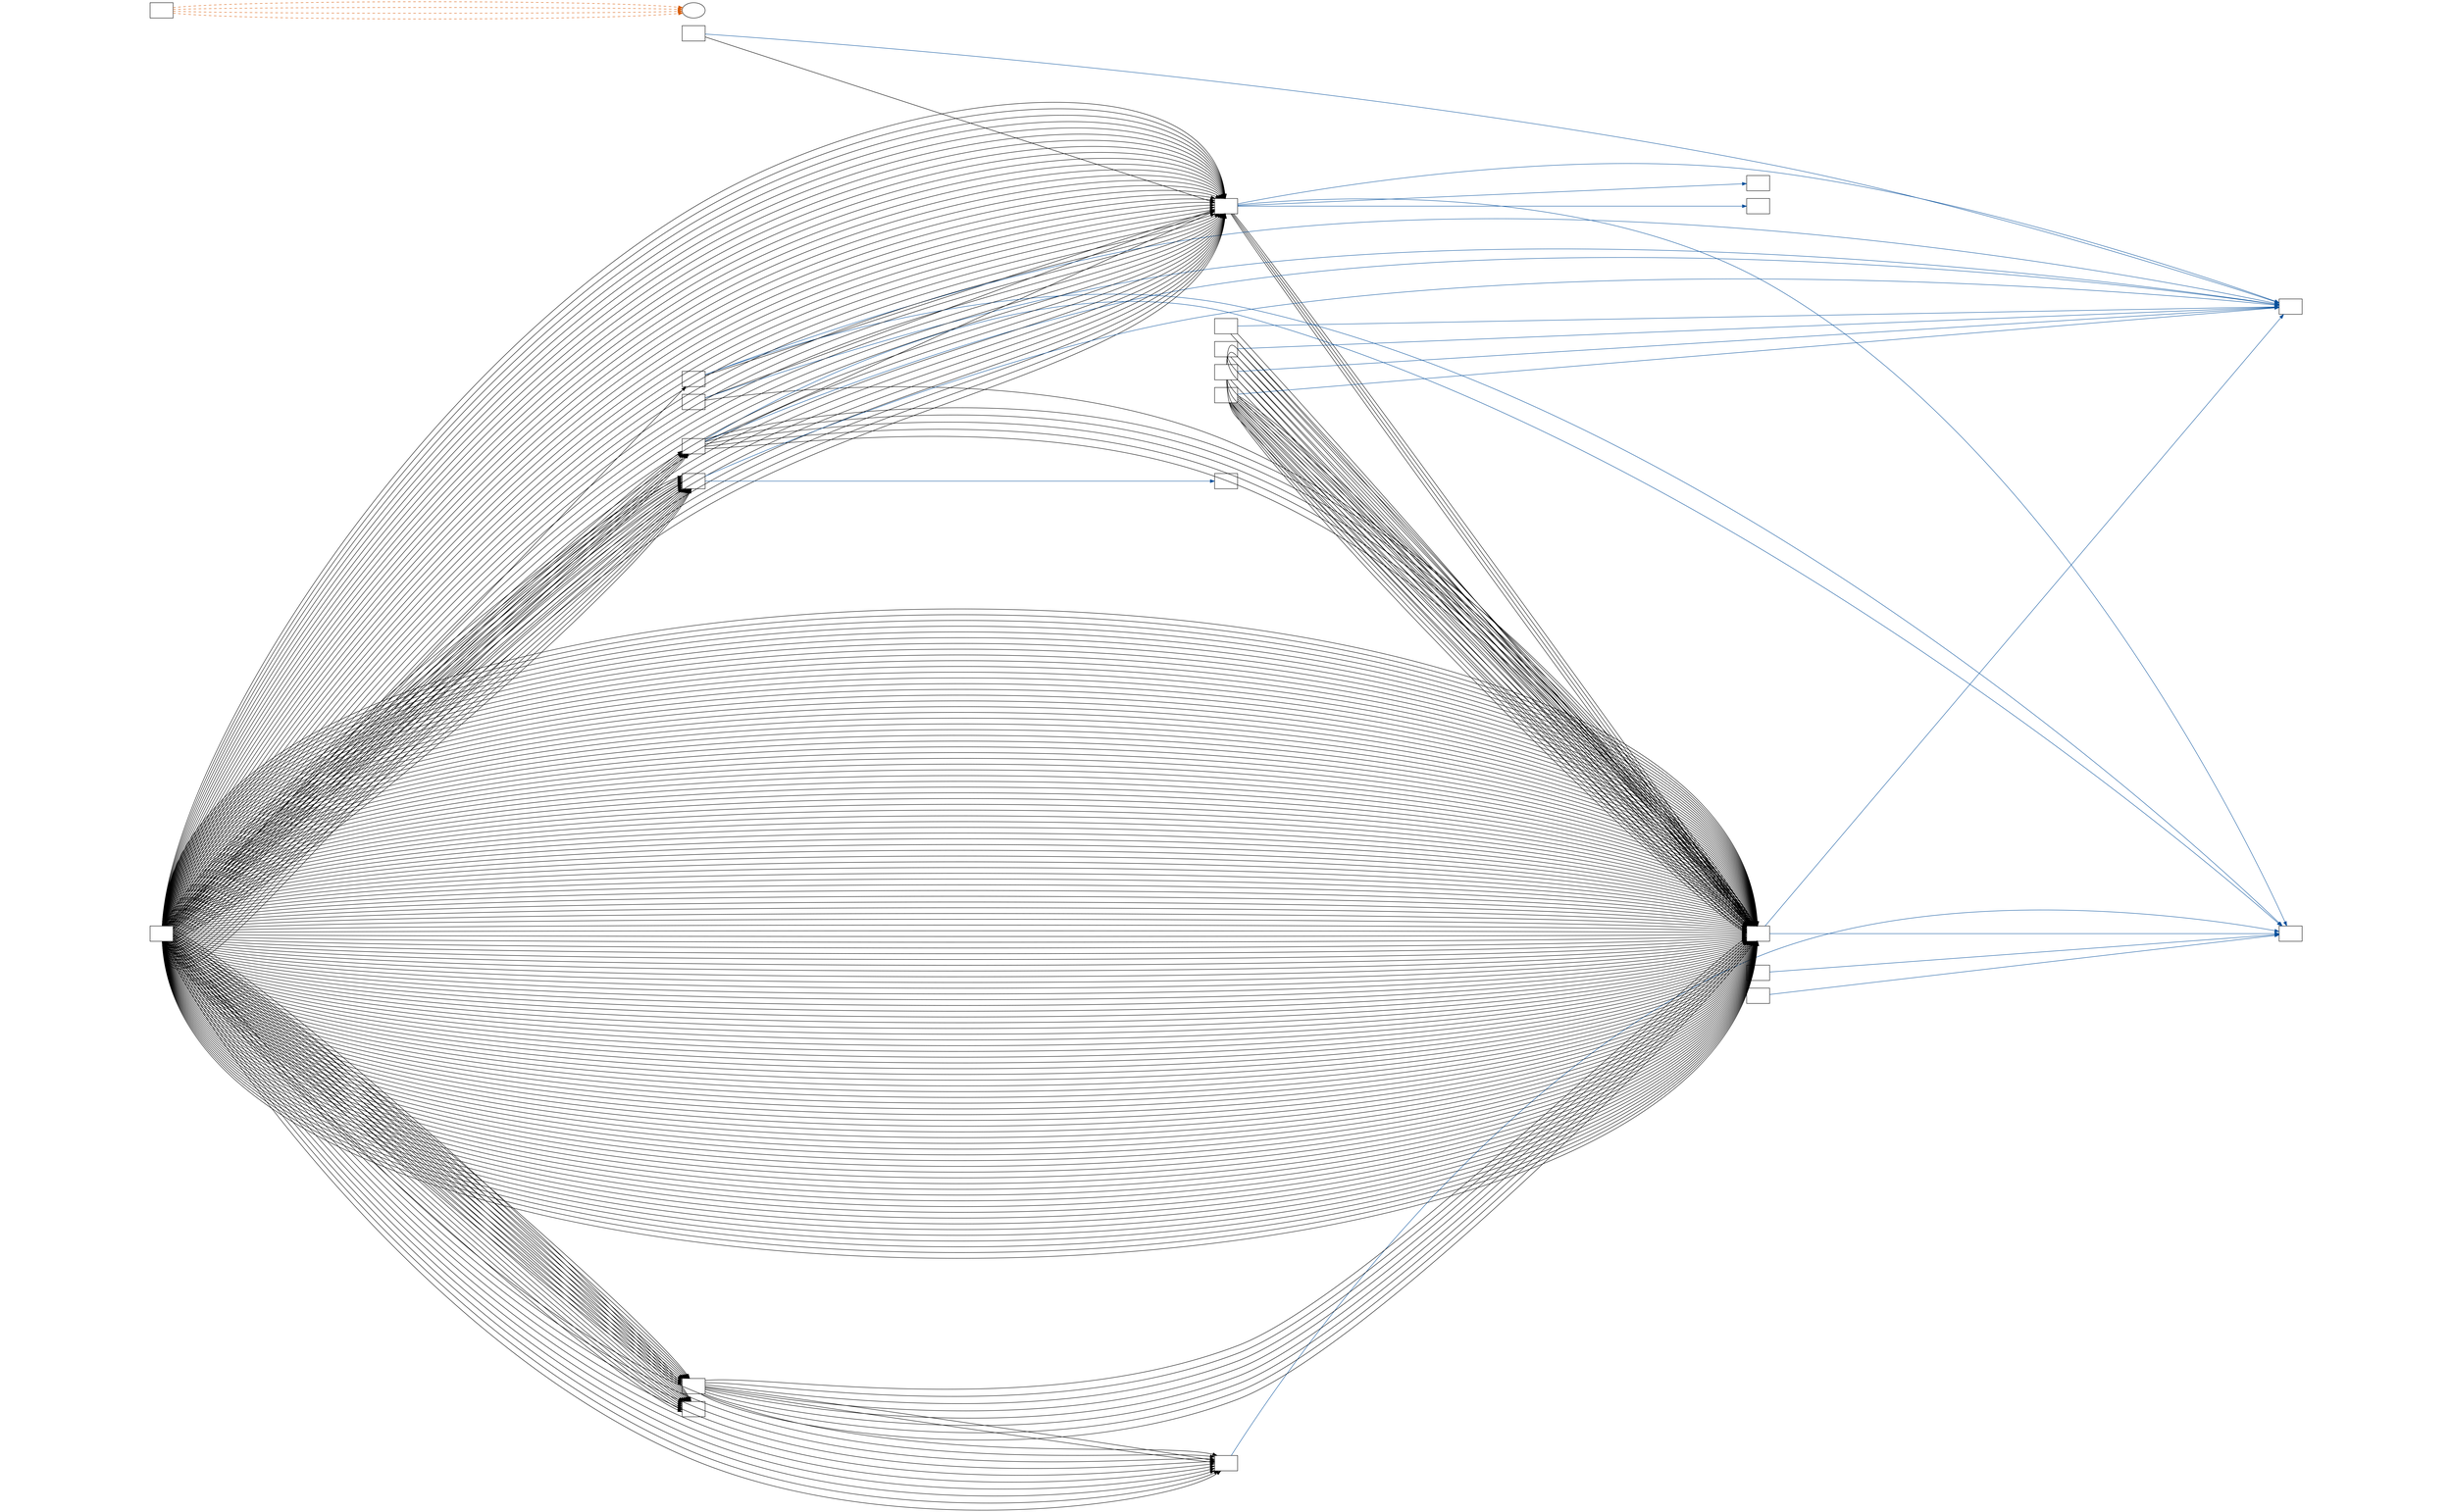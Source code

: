 digraph{
ratio=0.6;
rankdir = LR;node [shape=box; fontsize = 16; label = ""];
"event-management-v1";
"asset-management-v1";
"device-management-v1";
"event-sources-v1";
"rule-processing-v1";
"batch-operations-v1";
"command-delivery-v1";
"inbound-processing-v1";
"device-state-v1";
"web-rest-v1";
"event-search-v1";
"instance-management-v1";
"schedule-managements-v1";
"outbound-connectors-v1";
"device-registration-v1";
"label-generation-v1";
"streaming-media-v1";
"event-management-v1" -> "device-management-v1";
"event-management-v1" -> "device-management-v1";
"event-management-v1" -> "device-management-v1";
"event-management-v1" -> "device-management-v1";
"event-management-v1" -> "cp-kafka"[color="#08519c"];
"event-management-v1" -> "mongodb"[color="#08519c"];
"event-management-v1" -> "influxdb"[color="#08519c"];
"event-management-v1" -> "cassandra"[color="#08519c"];
"asset-management-v1" -> "mongodb"[color="#08519c"];
"device-management-v1" -> "cp-kafka"[color="#08519c"];
"device-management-v1" -> "mongodb"[color="#08519c"];
"event-sources-v1" -> "event-management-v1";
"event-sources-v1" -> "cp-kafka"[color="#08519c"];
"rule-processing-v1" -> "device-management-v1";
"rule-processing-v1" -> "event-management-v1";
"rule-processing-v1" -> "cp-kafka"[color="#08519c"];
"batch-operations-v1" -> "event-management-v1";
"batch-operations-v1" -> "device-management-v1";
"batch-operations-v1" -> "device-management-v1";
"batch-operations-v1" -> "device-management-v1";
"batch-operations-v1" -> "device-management-v1";
"batch-operations-v1" -> "device-management-v1";
"batch-operations-v1" -> "cp-kafka"[color="#08519c"];
"batch-operations-v1" -> "mongodb"[color="#08519c"];
"command-delivery-v1" -> "device-management-v1";
"command-delivery-v1" -> "device-management-v1";
"command-delivery-v1" -> "device-management-v1";
"command-delivery-v1" -> "device-management-v1";
"command-delivery-v1" -> "device-management-v1";
"command-delivery-v1" -> "device-management-v1";
"command-delivery-v1" -> "cp-kafka"[color="#08519c"];
"inbound-processing-v1" -> "device-management-v1";
"inbound-processing-v1" -> "device-management-v1";
"inbound-processing-v1" -> "cp-kafka"[color="#08519c"];
"device-state-v1" -> "event-management-v1";
"device-state-v1" -> "cp-kafka"[color="#08519c"];
"device-state-v1" -> "mongodb"[color="#08519c"];
"web-rest-v1" -> "device-management-v1";
"web-rest-v1" -> "device-management-v1";
"web-rest-v1" -> "device-management-v1";
"web-rest-v1" -> "device-management-v1";
"web-rest-v1" -> "device-management-v1";
"web-rest-v1" -> "device-management-v1";
"web-rest-v1" -> "device-management-v1";
"web-rest-v1" -> "device-management-v1";
"web-rest-v1" -> "device-management-v1";
"web-rest-v1" -> "device-management-v1";
"web-rest-v1" -> "device-management-v1";
"web-rest-v1" -> "device-management-v1";
"web-rest-v1" -> "device-management-v1";
"web-rest-v1" -> "device-management-v1";
"web-rest-v1" -> "device-management-v1";
"web-rest-v1" -> "device-management-v1";
"web-rest-v1" -> "device-management-v1";
"web-rest-v1" -> "device-management-v1";
"web-rest-v1" -> "device-management-v1";
"web-rest-v1" -> "device-management-v1";
"web-rest-v1" -> "device-management-v1";
"web-rest-v1" -> "device-management-v1";
"web-rest-v1" -> "device-management-v1";
"web-rest-v1" -> "device-management-v1";
"web-rest-v1" -> "device-management-v1";
"web-rest-v1" -> "device-management-v1";
"web-rest-v1" -> "device-management-v1";
"web-rest-v1" -> "device-management-v1";
"web-rest-v1" -> "device-management-v1";
"web-rest-v1" -> "device-management-v1";
"web-rest-v1" -> "device-management-v1";
"web-rest-v1" -> "device-management-v1";
"web-rest-v1" -> "device-management-v1";
"web-rest-v1" -> "device-management-v1";
"web-rest-v1" -> "device-management-v1";
"web-rest-v1" -> "device-management-v1";
"web-rest-v1" -> "device-management-v1";
"web-rest-v1" -> "device-management-v1";
"web-rest-v1" -> "device-management-v1";
"web-rest-v1" -> "device-management-v1";
"web-rest-v1" -> "device-management-v1";
"web-rest-v1" -> "device-management-v1";
"web-rest-v1" -> "device-management-v1";
"web-rest-v1" -> "device-management-v1";
"web-rest-v1" -> "device-management-v1";
"web-rest-v1" -> "device-management-v1";
"web-rest-v1" -> "device-management-v1";
"web-rest-v1" -> "device-management-v1";
"web-rest-v1" -> "device-management-v1";
"web-rest-v1" -> "device-management-v1";
"web-rest-v1" -> "device-management-v1";
"web-rest-v1" -> "device-management-v1";
"web-rest-v1" -> "device-management-v1";
"web-rest-v1" -> "device-management-v1";
"web-rest-v1" -> "device-management-v1";
"web-rest-v1" -> "device-management-v1";
"web-rest-v1" -> "device-management-v1";
"web-rest-v1" -> "device-management-v1";
"web-rest-v1" -> "device-management-v1";
"web-rest-v1" -> "device-management-v1";
"web-rest-v1" -> "device-management-v1";
"web-rest-v1" -> "device-management-v1";
"web-rest-v1" -> "device-management-v1";
"web-rest-v1" -> "device-management-v1";
"web-rest-v1" -> "device-management-v1";
"web-rest-v1" -> "device-management-v1";
"web-rest-v1" -> "device-management-v1";
"web-rest-v1" -> "device-management-v1";
"web-rest-v1" -> "device-management-v1";
"web-rest-v1" -> "device-management-v1";
"web-rest-v1" -> "device-management-v1";
"web-rest-v1" -> "device-management-v1";
"web-rest-v1" -> "device-management-v1";
"web-rest-v1" -> "device-management-v1";
"web-rest-v1" -> "device-management-v1";
"web-rest-v1" -> "device-management-v1";
"web-rest-v1" -> "device-management-v1";
"web-rest-v1" -> "device-management-v1";
"web-rest-v1" -> "device-management-v1";
"web-rest-v1" -> "device-management-v1";
"web-rest-v1" -> "device-management-v1";
"web-rest-v1" -> "device-management-v1";
"web-rest-v1" -> "device-management-v1";
"web-rest-v1" -> "device-management-v1";
"web-rest-v1" -> "device-management-v1";
"web-rest-v1" -> "device-management-v1";
"web-rest-v1" -> "device-management-v1";
"web-rest-v1" -> "device-management-v1";
"web-rest-v1" -> "device-management-v1";
"web-rest-v1" -> "device-management-v1";
"web-rest-v1" -> "device-management-v1";
"web-rest-v1" -> "device-management-v1";
"web-rest-v1" -> "device-management-v1";
"web-rest-v1" -> "device-management-v1";
"web-rest-v1" -> "device-management-v1";
"web-rest-v1" -> "device-management-v1";
"web-rest-v1" -> "device-management-v1";
"web-rest-v1" -> "device-management-v1";
"web-rest-v1" -> "device-management-v1";
"web-rest-v1" -> "device-management-v1";
"web-rest-v1" -> "device-management-v1";
"web-rest-v1" -> "device-management-v1";
"web-rest-v1" -> "device-management-v1";
"web-rest-v1" -> "device-management-v1";
"web-rest-v1" -> "device-management-v1";
"web-rest-v1" -> "device-management-v1";
"web-rest-v1" -> "device-management-v1";
"web-rest-v1" -> "device-management-v1";
"web-rest-v1" -> "device-management-v1";
"web-rest-v1" -> "device-management-v1";
"web-rest-v1" -> "device-management-v1";
"web-rest-v1" -> "device-management-v1";
"web-rest-v1" -> "device-management-v1";
"web-rest-v1" -> "device-management-v1";
"web-rest-v1" -> "instance-management-v1";
"web-rest-v1" -> "instance-management-v1";
"web-rest-v1" -> "instance-management-v1";
"web-rest-v1" -> "instance-management-v1";
"web-rest-v1" -> "instance-management-v1";
"web-rest-v1" -> "instance-management-v1";
"web-rest-v1" -> "instance-management-v1";
"web-rest-v1" -> "instance-management-v1";
"web-rest-v1" -> "instance-management-v1";
"web-rest-v1" -> "instance-management-v1";
"web-rest-v1" -> "instance-management-v1";
"web-rest-v1" -> "instance-management-v1";
"web-rest-v1" -> "instance-management-v1";
"web-rest-v1" -> "instance-management-v1";
"web-rest-v1" -> "instance-management-v1";
"web-rest-v1" -> "instance-management-v1";
"web-rest-v1" -> "instance-management-v1";
"web-rest-v1" -> "event-management-v1";
"web-rest-v1" -> "event-management-v1";
"web-rest-v1" -> "event-management-v1";
"web-rest-v1" -> "event-management-v1";
"web-rest-v1" -> "event-management-v1";
"web-rest-v1" -> "event-management-v1";
"web-rest-v1" -> "event-management-v1";
"web-rest-v1" -> "event-management-v1";
"web-rest-v1" -> "event-management-v1";
"web-rest-v1" -> "event-management-v1";
"web-rest-v1" -> "event-management-v1";
"web-rest-v1" -> "event-management-v1";
"web-rest-v1" -> "event-management-v1";
"web-rest-v1" -> "event-management-v1";
"web-rest-v1" -> "event-management-v1";
"web-rest-v1" -> "event-management-v1";
"web-rest-v1" -> "event-management-v1";
"web-rest-v1" -> "event-management-v1";
"web-rest-v1" -> "event-management-v1";
"web-rest-v1" -> "event-management-v1";
"web-rest-v1" -> "event-management-v1";
"web-rest-v1" -> "event-management-v1";
"web-rest-v1" -> "event-management-v1";
"web-rest-v1" -> "event-management-v1";
"web-rest-v1" -> "event-management-v1";
"web-rest-v1" -> "event-management-v1";
"web-rest-v1" -> "event-management-v1";
"web-rest-v1" -> "event-management-v1";
"web-rest-v1" -> "event-management-v1";
"web-rest-v1" -> "event-management-v1";
"web-rest-v1" -> "event-management-v1";
"web-rest-v1" -> "event-management-v1";
"web-rest-v1" -> "event-management-v1";
"web-rest-v1" -> "event-management-v1";
"web-rest-v1" -> "event-management-v1";
"web-rest-v1" -> "event-management-v1";
"web-rest-v1" -> "event-management-v1";
"web-rest-v1" -> "event-management-v1";
"web-rest-v1" -> "event-management-v1";
"web-rest-v1" -> "event-management-v1";
"web-rest-v1" -> "event-management-v1";
"web-rest-v1" -> "label-generation-v1";
"web-rest-v1" -> "label-generation-v1";
"web-rest-v1" -> "label-generation-v1";
"web-rest-v1" -> "label-generation-v1";
"web-rest-v1" -> "label-generation-v1";
"web-rest-v1" -> "label-generation-v1";
"web-rest-v1" -> "label-generation-v1";
"web-rest-v1" -> "label-generation-v1";
"web-rest-v1" -> "label-generation-v1";
"web-rest-v1" -> "label-generation-v1";
"web-rest-v1" -> "asset-management-v1";
"web-rest-v1" -> "asset-management-v1";
"web-rest-v1" -> "asset-management-v1";
"web-rest-v1" -> "asset-management-v1";
"web-rest-v1" -> "asset-management-v1";
"web-rest-v1" -> "asset-management-v1";
"web-rest-v1" -> "asset-management-v1";
"web-rest-v1" -> "asset-management-v1";
"web-rest-v1" -> "asset-management-v1";
"web-rest-v1" -> "asset-management-v1";
"web-rest-v1" -> "schedule-management-v1";
"web-rest-v1" -> "schedule-management-v1";
"web-rest-v1" -> "schedule-management-v1";
"web-rest-v1" -> "schedule-management-v1";
"web-rest-v1" -> "schedule-management-v1";
"web-rest-v1" -> "schedule-management-v1";
"web-rest-v1" -> "schedule-management-v1";
"web-rest-v1" -> "schedule-management-v1";
"web-rest-v1" -> "schedule-management-v1";
"web-rest-v1" -> "schedule-management-v1";
"web-rest-v1" -> "schedule-management-v1";
"web-rest-v1" -> "schedule-management-v1";
"web-rest-v1" -> "schedule-management-v1";
"web-rest-v1" -> "schedule-management-v1";
"web-rest-v1" -> "schedule-management-v1";
"web-rest-v1" -> "device-state-v1";
"web-rest-v1" -> "batch-operations-v1";
"web-rest-v1" -> "batch-operations-v1";
"web-rest-v1" -> "batch-operations-v1";
"web-rest-v1" -> "batch-operations-v1";
"web-rest-v1" -> "batch-operations-v1";
"web-rest-v1" -> "batch-operations-v1";
"web-rest-v1" -> "batch-operations-v1";
"External"[shape = ellipse];
"event-search-v1" -> "External"[color="#d95f0e", style = dashed];
"External"[shape = ellipse];
"event-search-v1" -> "External"[color="#d95f0e", style = dashed];
"External"[shape = ellipse];
"event-search-v1" -> "External"[color="#d95f0e", style = dashed];
"External"[shape = ellipse];
"event-search-v1" -> "External"[color="#d95f0e", style = dashed];
"instance-management-v1" -> "cp-zookeeper"[color="#08519c"];
"instance-management-v1" -> "cp-kafka"[color="#08519c"];
"schedule-managements-v1" -> "mongodb"[color="#08519c"];
"outbound-connectors-v1" -> "device-management-v1";
"outbound-connectors-v1" -> "device-management-v1";
"outbound-connectors-v1" -> "device-management-v1";
"outbound-connectors-v1" -> "device-management-v1";
"outbound-connectors-v1" -> "device-management-v1";
"outbound-connectors-v1" -> "device-management-v1";
"outbound-connectors-v1" -> "device-management-v1";
"outbound-connectors-v1" -> "device-management-v1";
"outbound-connectors-v1" -> "device-management-v1";
"outbound-connectors-v1" -> "device-management-v1";
"outbound-connectors-v1" -> "device-management-v1";
"outbound-connectors-v1" -> "device-management-v1";
"outbound-connectors-v1" -> "device-management-v1";
"outbound-connectors-v1" -> "cp-kafka"[color="#08519c"];
"device-registration-v1" -> "device-management-v1";
"device-registration-v1" -> "device-management-v1";
"device-registration-v1" -> "device-management-v1";
"device-registration-v1" -> "device-management-v1";
"device-registration-v1" -> "device-management-v1";
"device-registration-v1" -> "device-management-v1";
"device-registration-v1" -> "device-management-v1";
"device-registration-v1" -> "device-management-v1";
"device-registration-v1" -> "device-management-v1";
"device-registration-v1" -> "device-management-v1";
"device-registration-v1" -> "cp-kafka"[color="#08519c"];
"label-generation-v1" -> "device-management-v1";
"label-generation-v1" -> "device-management-v1";
"label-generation-v1" -> "device-management-v1";
"label-generation-v1" -> "device-management-v1";
"label-generation-v1" -> "device-management-v1";
"label-generation-v1" -> "device-management-v1";
"label-generation-v1" -> "device-management-v1";
"label-generation-v1" -> "device-management-v1";
"label-generation-v1" -> "asset-management-v1";
"label-generation-v1" -> "asset-management-v1";
"streaming-media-v1" -> "mongodb"[color="#08519c"];
}